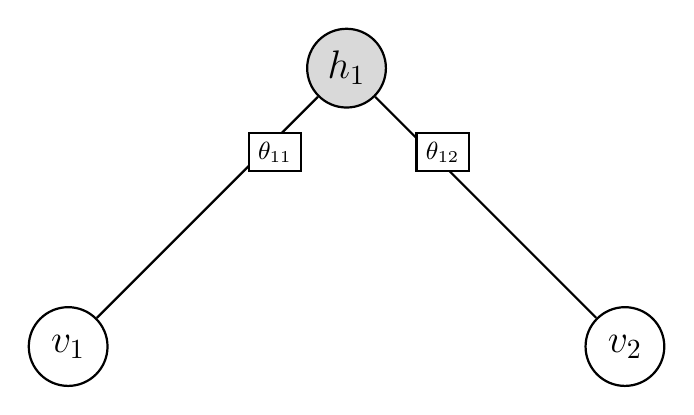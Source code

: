 \begin{tikzpicture}[auto, node distance=5cm, thick, 
                    main node/.style= {circle,
                      fill=gray!30,
                      draw,
                      font=\sffamily\Large\bfseries,
                      minimum size=1cm}]
                      
  \tikzset{LabelStyle/.style =   {draw,
                                  fill           = white}}

  \node[main node] (1) {$h_1$};
  \node[main node] (2) [below left of=1, fill=white] {$v_1$};
  \node[main node] (3) [below right of=1, fill=white] {$v_2$};
  
  \path[every node/.style={font=\sffamily\small}]
    (1) edge node [LabelStyle, near start, left=-.5cm] {$\theta_{11}$} (2)
        edge node [LabelStyle, near start, left=-.5cm] {$\theta_{12}$} (3);
\end{tikzpicture}